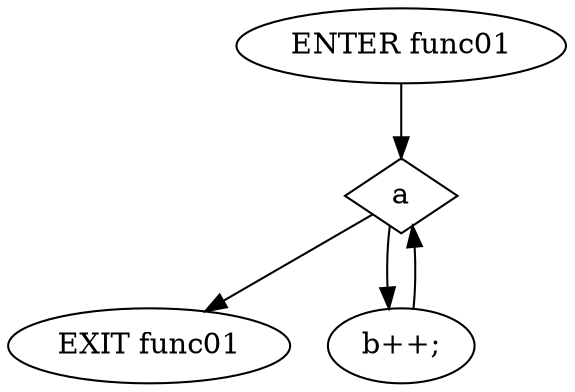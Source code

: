 digraph G {
  0 [ label="ENTER func01" ];
  1 [ label="EXIT func01" ];
  2 [ shape="diamond" label="a" ];
  3 [ label="b++;" ];
  0 -> 2;
  2 -> 3;
  3 -> 2;
  2 -> 1;
}
